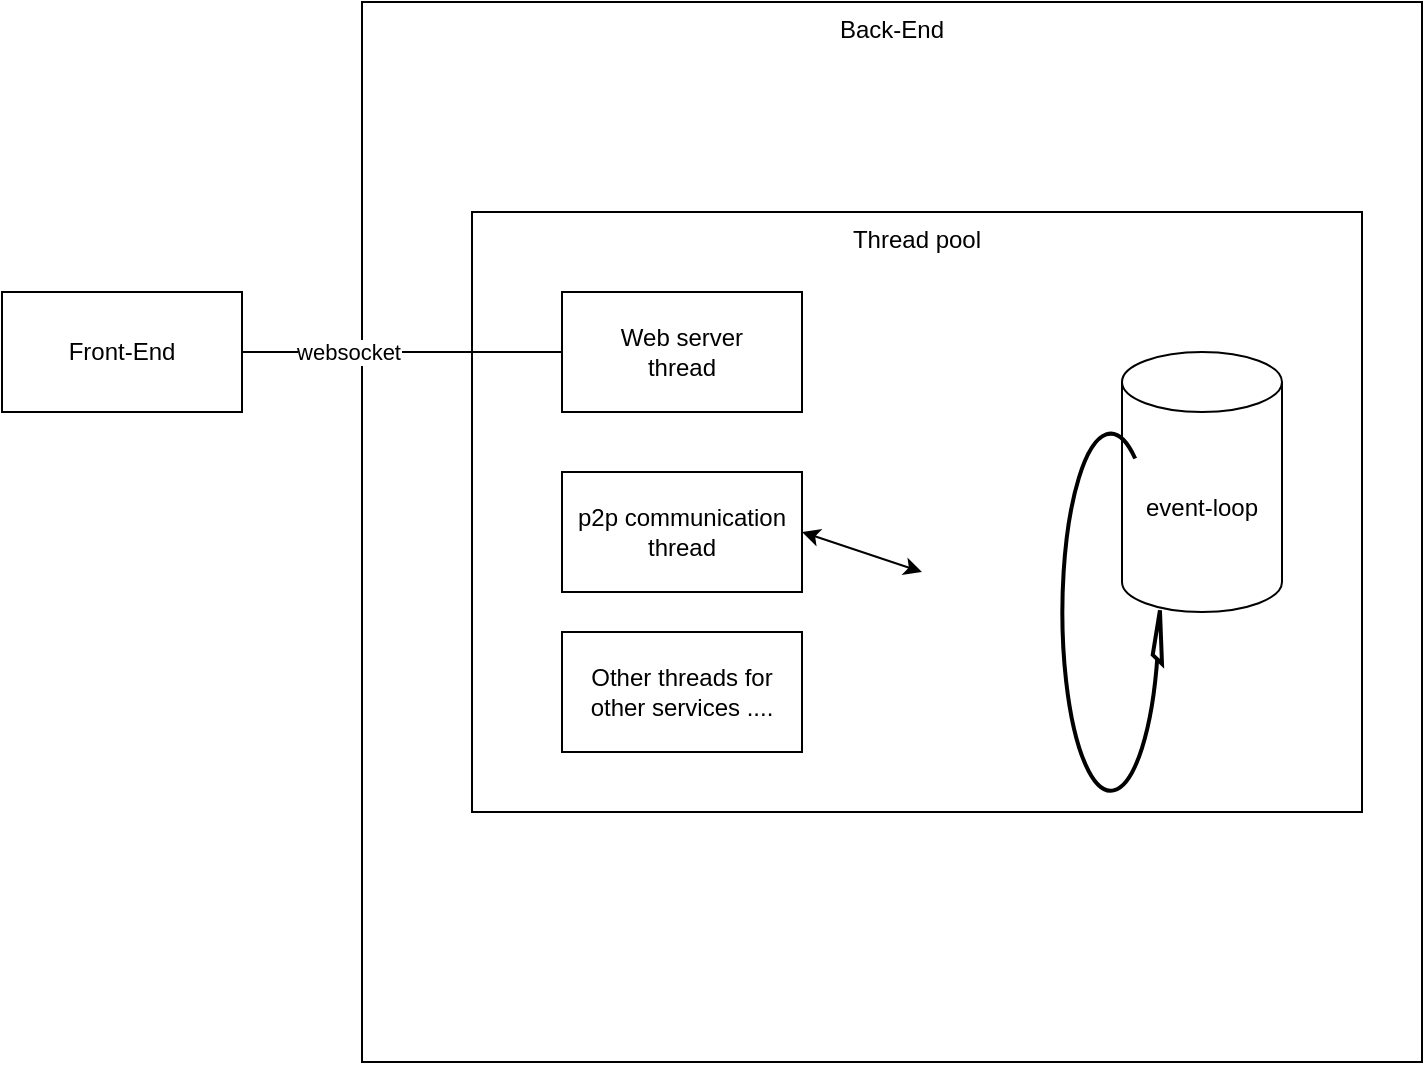 <mxfile version="22.0.2" type="device">
  <diagram name="Page-1" id="5aOuTcnym03dUcYpODS-">
    <mxGraphModel dx="1658" dy="861" grid="1" gridSize="10" guides="1" tooltips="1" connect="1" arrows="1" fold="1" page="1" pageScale="1" pageWidth="850" pageHeight="1100" math="0" shadow="0">
      <root>
        <mxCell id="0" />
        <mxCell id="1" parent="0" />
        <mxCell id="kMlZM9Eb54oPY51V_Mfb-1" value="Front-End" style="rounded=0;whiteSpace=wrap;html=1;" parent="1" vertex="1">
          <mxGeometry x="30" y="210" width="120" height="60" as="geometry" />
        </mxCell>
        <mxCell id="kMlZM9Eb54oPY51V_Mfb-2" value="Back-End" style="whiteSpace=wrap;html=1;aspect=fixed;verticalAlign=top;" parent="1" vertex="1">
          <mxGeometry x="210" y="65" width="530" height="530" as="geometry" />
        </mxCell>
        <mxCell id="kMlZM9Eb54oPY51V_Mfb-9" value="Thread pool" style="rounded=0;whiteSpace=wrap;html=1;verticalAlign=top;" parent="1" vertex="1">
          <mxGeometry x="265" y="170" width="445" height="300" as="geometry" />
        </mxCell>
        <mxCell id="kMlZM9Eb54oPY51V_Mfb-3" value="Web server&lt;br&gt;thread" style="rounded=0;whiteSpace=wrap;html=1;" parent="1" vertex="1">
          <mxGeometry x="310" y="210" width="120" height="60" as="geometry" />
        </mxCell>
        <mxCell id="kMlZM9Eb54oPY51V_Mfb-4" value="" style="endArrow=none;html=1;rounded=0;exitX=1;exitY=0.5;exitDx=0;exitDy=0;entryX=0;entryY=0.5;entryDx=0;entryDy=0;" parent="1" source="kMlZM9Eb54oPY51V_Mfb-1" target="kMlZM9Eb54oPY51V_Mfb-3" edge="1">
          <mxGeometry width="50" height="50" relative="1" as="geometry">
            <mxPoint x="570" y="490" as="sourcePoint" />
            <mxPoint x="620" y="440" as="targetPoint" />
          </mxGeometry>
        </mxCell>
        <mxCell id="kMlZM9Eb54oPY51V_Mfb-5" value="websocket" style="edgeLabel;html=1;align=center;verticalAlign=middle;resizable=0;points=[];" parent="kMlZM9Eb54oPY51V_Mfb-4" vertex="1" connectable="0">
          <mxGeometry x="-0.338" relative="1" as="geometry">
            <mxPoint as="offset" />
          </mxGeometry>
        </mxCell>
        <mxCell id="kMlZM9Eb54oPY51V_Mfb-6" value="p2p communication thread" style="rounded=0;whiteSpace=wrap;html=1;" parent="1" vertex="1">
          <mxGeometry x="310" y="300" width="120" height="60" as="geometry" />
        </mxCell>
        <mxCell id="kMlZM9Eb54oPY51V_Mfb-7" value="event-loop" style="shape=cylinder3;whiteSpace=wrap;html=1;boundedLbl=1;backgroundOutline=1;size=15;" parent="1" vertex="1">
          <mxGeometry x="590" y="240" width="80" height="130" as="geometry" />
        </mxCell>
        <mxCell id="kMlZM9Eb54oPY51V_Mfb-15" value="Other threads for&lt;br&gt;other services ...." style="rounded=0;whiteSpace=wrap;html=1;" parent="1" vertex="1">
          <mxGeometry x="310" y="380" width="120" height="60" as="geometry" />
        </mxCell>
        <mxCell id="9q_Q126acyXVXkRKJUOu-16" value="" style="endArrow=classic;startArrow=classic;html=1;rounded=0;entryX=0;entryY=0.5;entryDx=0;entryDy=0;exitX=1;exitY=0.5;exitDx=0;exitDy=0;" parent="1" source="kMlZM9Eb54oPY51V_Mfb-6" edge="1">
          <mxGeometry width="50" height="50" relative="1" as="geometry">
            <mxPoint x="410" y="360" as="sourcePoint" />
            <mxPoint x="490" y="350" as="targetPoint" />
          </mxGeometry>
        </mxCell>
        <mxCell id="9q_Q126acyXVXkRKJUOu-23" value="" style="verticalLabelPosition=bottom;html=1;verticalAlign=top;strokeWidth=2;shape=mxgraph.lean_mapping.physical_pull;pointerEvents=1;" parent="1" vertex="1">
          <mxGeometry x="560" y="280" width="50" height="180" as="geometry" />
        </mxCell>
      </root>
    </mxGraphModel>
  </diagram>
</mxfile>
